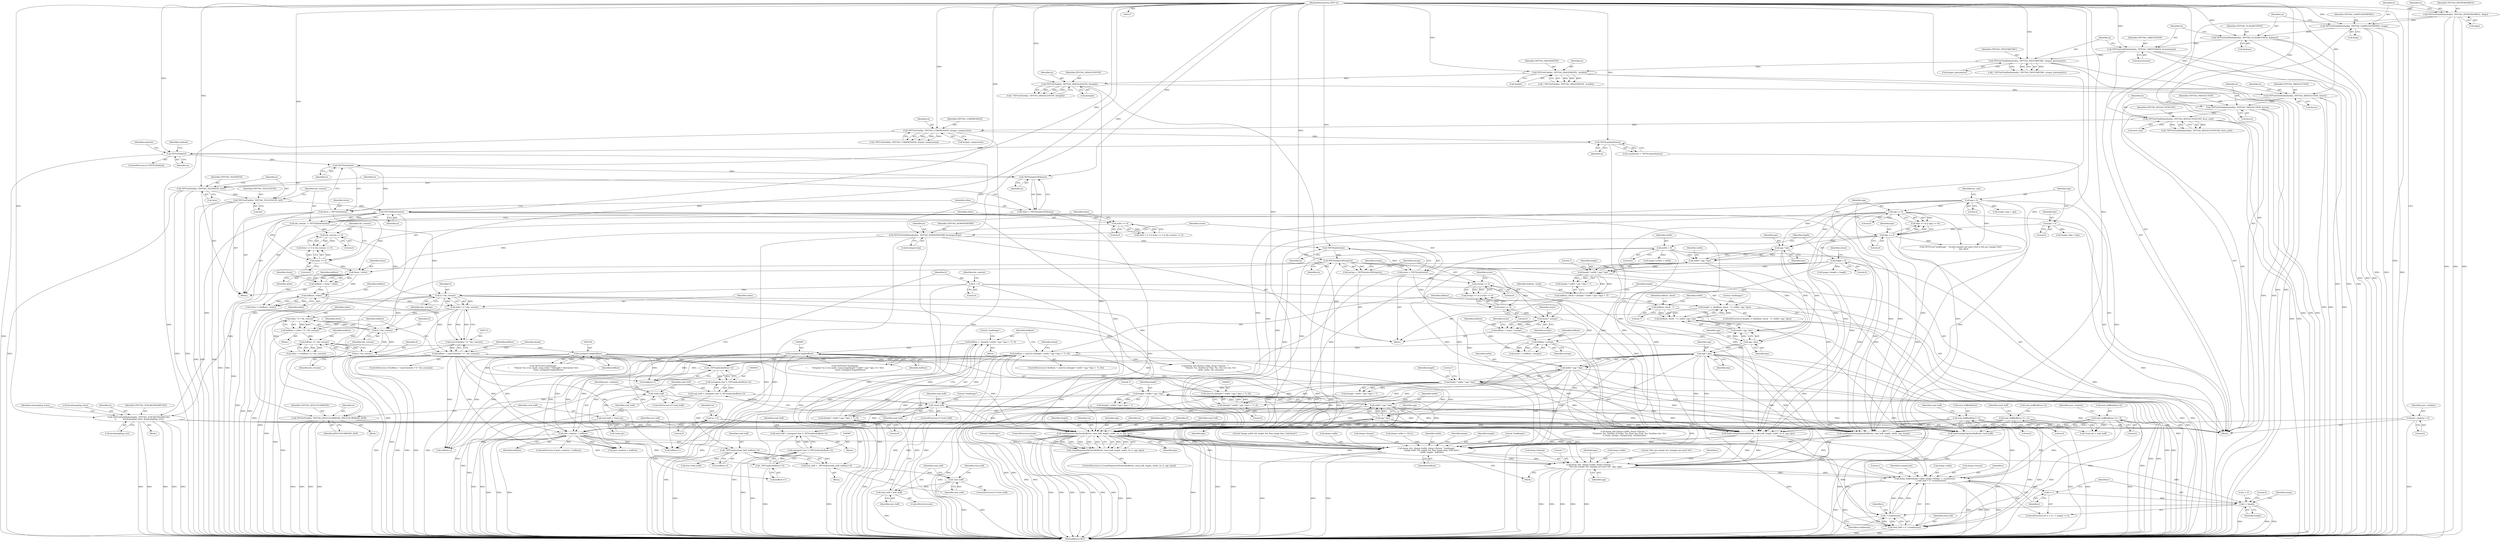 digraph "0_libtiff_83a4b92815ea04969d494416eaae3d4c6b338e4a#diff-c8b4b355f9b5c06d585b23138e1c185f_5@API" {
"1001100" [label="(Call,readSeparateTilesIntoBuffer(in, read_buff, length, width, tw, tl, spp, bps))"];
"1000925" [label="(Call,TIFFGetFieldDefaulted(in, TIFFTAG_YCBCRSUBSAMPLING,\n \t\t           &subsampling_horiz, &subsampling_vert))"];
"1000671" [label="(Call,TIFFTileRowSize(in))"];
"1000664" [label="(Call,TIFFGetField(in, TIFFTAG_TILELENGTH, &tl))"];
"1000659" [label="(Call,TIFFGetField(in, TIFFTAG_TILEWIDTH, &tw))"];
"1000657" [label="(Call,TIFFNumberOfTiles(in))"];
"1000653" [label="(Call,TIFFTileSize(in))"];
"1000645" [label="(Call,TIFFIsTiled(in))"];
"1000422" [label="(Call,TIFFScanlineSize(in))"];
"1000304" [label="(Call,TIFFGetField(in, TIFFTAG_COMPRESSION, &input_compression))"];
"1000294" [label="(Call,TIFFGetFieldDefaulted(in, TIFFTAG_RESOLUTIONUNIT, &res_unit))"];
"1000287" [label="(Call,TIFFGetFieldDefaulted(in, TIFFTAG_YRESOLUTION, &yres))"];
"1000282" [label="(Call,TIFFGetFieldDefaulted(in, TIFFTAG_XRESOLUTION, &xres))"];
"1000274" [label="(Call,TIFFGetField(in, TIFFTAG_IMAGELENGTH, &length))"];
"1000264" [label="(Call,TIFFGetField(in, TIFFTAG_IMAGEWIDTH,  &width))"];
"1000254" [label="(Call,TIFFGetFieldDefaulted(in, TIFFTAG_PHOTOMETRIC, &input_photometric))"];
"1000247" [label="(Call,TIFFGetFieldDefaulted(in, TIFFTAG_ORIENTATION, &orientation))"];
"1000242" [label="(Call,TIFFGetFieldDefaulted(in, TIFFTAG_PLANARCONFIG, &planar))"];
"1000237" [label="(Call,TIFFGetFieldDefaulted(in, TIFFTAG_SAMPLESPERPIXEL, &spp))"];
"1000232" [label="(Call,TIFFGetFieldDefaulted(in, TIFFTAG_BITSPERSAMPLE, &bps))"];
"1000128" [label="(MethodParameterIn,TIFF* in)"];
"1000785" [label="(Call,TIFFNumberOfStrips(in))"];
"1000781" [label="(Call,TIFFStripSize(in))"];
"1000774" [label="(Call,TIFFGetFieldDefaulted(in, TIFFTAG_ROWSPERSTRIP, &rowsperstrip))"];
"1000914" [label="(Call,TIFFSetField(in, TIFFTAG_JPEGCOLORMODE, JPEGCOLORMODE_RGB))"];
"1001011" [label="(Call,read_buff[buffsize+1] = 0)"];
"1001006" [label="(Call,read_buff[buffsize] = 0)"];
"1001018" [label="(Call,read_buff[buffsize+2] = 0)"];
"1000997" [label="(Call,!read_buff)"];
"1000956" [label="(Call,read_buff = (unsigned char *)_TIFFmalloc(buffsize+3))"];
"1000958" [label="(Call,(unsigned char *)_TIFFmalloc(buffsize+3))"];
"1000960" [label="(Call,_TIFFmalloc(buffsize+3))"];
"1000711" [label="(Call,buffsize < (uint32)(ntiles * tl * tile_rowsize))"];
"1000700" [label="(Call,buffsize / ntiles)"];
"1000692" [label="(Call,buffsize = tlsize * ntiles)"];
"1000694" [label="(Call,tlsize * ntiles)"];
"1000679" [label="(Call,tlsize == 0)"];
"1000651" [label="(Call,tlsize = TIFFTileSize(in))"];
"1000675" [label="(Call,ntiles == 0)"];
"1000655" [label="(Call,ntiles = TIFFNumberOfTiles(in))"];
"1000713" [label="(Call,(uint32)(ntiles * tl * tile_rowsize))"];
"1000715" [label="(Call,ntiles * tl * tile_rowsize)"];
"1000717" [label="(Call,tl * tile_rowsize)"];
"1000209" [label="(Call,tl = 0)"];
"1000682" [label="(Call,tile_rowsize == 0)"];
"1000669" [label="(Call,tile_rowsize  = TIFFTileRowSize(in))"];
"1000851" [label="(Call,buffsize < (uint32) (((length * width * spp * bps) + 7) / 8))"];
"1000810" [label="(Call,buffsize / nstrips)"];
"1000802" [label="(Call,buffsize = stsize * nstrips)"];
"1000804" [label="(Call,stsize * nstrips)"];
"1000779" [label="(Call,stsize = TIFFStripSize(in))"];
"1000792" [label="(Call,stsize == 0)"];
"1000789" [label="(Call,nstrips == 0)"];
"1000783" [label="(Call,nstrips = TIFFNumberOfStrips(in))"];
"1000853" [label="(Call,(uint32) (((length * width * spp * bps) + 7) / 8))"];
"1000855" [label="(Call,((length * width * spp * bps) + 7) / 8)"];
"1000857" [label="(Call,length * width * spp * bps)"];
"1000832" [label="(Call,length != ((buffsize_check - 7) / width / spp / bps))"];
"1000823" [label="(Call,length * width * spp * bps)"];
"1000185" [label="(Call,length = 0)"];
"1000825" [label="(Call,width * spp * bps)"];
"1000181" [label="(Call,width = 0)"];
"1000827" [label="(Call,spp * bps)"];
"1000632" [label="(Call,spp == 0)"];
"1000159" [label="(Call,spp = 0)"];
"1000629" [label="(Call,bps == 0)"];
"1000155" [label="(Call,bps = 0)"];
"1000834" [label="(Call,(buffsize_check - 7) / width / spp / bps)"];
"1000835" [label="(Call,buffsize_check - 7)"];
"1000820" [label="(Call,buffsize_check = ((length * width * spp * bps) + 7))"];
"1000838" [label="(Call,width / spp / bps)"];
"1000840" [label="(Call,spp / bps)"];
"1000859" [label="(Call,width * spp * bps)"];
"1000861" [label="(Call,spp * bps)"];
"1000884" [label="(Call,(unsigned long)buffsize)"];
"1000867" [label="(Call,buffsize =  ((length * width * spp * bps) + 7) / 8)"];
"1000869" [label="(Call,((length * width * spp * bps) + 7) / 8)"];
"1000871" [label="(Call,length * width * spp * bps)"];
"1000873" [label="(Call,width * spp * bps)"];
"1000875" [label="(Call,spp * bps)"];
"1000747" [label="(Call,(unsigned long)buffsize)"];
"1000731" [label="(Call,buffsize / tl / tile_rowsize)"];
"1000721" [label="(Call,buffsize = ntiles * tl * tile_rowsize)"];
"1000723" [label="(Call,ntiles * tl * tile_rowsize)"];
"1000725" [label="(Call,tl * tile_rowsize)"];
"1000733" [label="(Call,tl / tile_rowsize)"];
"1000993" [label="(Call,read_buff = new_buff)"];
"1000979" [label="(Call,!new_buff)"];
"1000971" [label="(Call,new_buff = _TIFFrealloc(read_buff, buffsize+3))"];
"1000973" [label="(Call,_TIFFrealloc(read_buff, buffsize+3))"];
"1000954" [label="(Call,!read_buff)"];
"1000949" [label="(Call,read_buff = *read_ptr)"];
"1000967" [label="(Call,prev_readsize < buffsize)"];
"1000229" [label="(Call,prev_readsize = 0)"];
"1000984" [label="(Call,read_buff = (unsigned char *)_TIFFmalloc(buffsize+3))"];
"1000986" [label="(Call,(unsigned char *)_TIFFmalloc(buffsize+3))"];
"1000988" [label="(Call,_TIFFmalloc(buffsize+3))"];
"1000205" [label="(Call,tw = 0)"];
"1001099" [label="(Call,!(readSeparateTilesIntoBuffer(in, read_buff, length, width, tw, tl, spp, bps)))"];
"1001138" [label="(Call,dump_info  (dump->infile, dump->format, \"loadImage\", \n                \"Image width %d, length %d, Raw image data, %4d bytes\",\n                width, length,  buffsize))"];
"1001150" [label="(Call,dump_info  (dump->infile, dump->format, \"\", \n                \"Bits per sample %d, Samples per pixel %d\", bps, spp))"];
"1001170" [label="(Call,dump_buffer(dump->infile, dump->format, 1, scanlinesize, \n                  i, read_buff + (i * scanlinesize)))"];
"1001168" [label="(Call,i++)"];
"1001165" [label="(Call,i < length)"];
"1001182" [label="(Call,i * scanlinesize)"];
"1001180" [label="(Call,read_buff + (i * scanlinesize))"];
"1000694" [label="(Call,tlsize * ntiles)"];
"1000253" [label="(Call,! TIFFGetFieldDefaulted(in, TIFFTAG_PHOTOMETRIC, &input_photometric))"];
"1000858" [label="(Identifier,length)"];
"1000243" [label="(Identifier,in)"];
"1000881" [label="(Literal,\"loadImage\")"];
"1000293" [label="(Call,!TIFFGetFieldDefaulted(in, TIFFTAG_RESOLUTIONUNIT, &res_unit))"];
"1000630" [label="(Identifier,bps)"];
"1000837" [label="(Literal,7)"];
"1000984" [label="(Call,read_buff = (unsigned char *)_TIFFmalloc(buffsize+3))"];
"1000975" [label="(Call,buffsize+3)"];
"1000678" [label="(Call,tlsize == 0 || tile_rowsize == 0)"];
"1000786" [label="(Identifier,in)"];
"1000659" [label="(Call,TIFFGetField(in, TIFFTAG_TILEWIDTH, &tw))"];
"1000677" [label="(Literal,0)"];
"1000723" [label="(Call,ntiles * tl * tile_rowsize)"];
"1000231" [label="(Literal,0)"];
"1001187" [label="(MethodReturn,RET)"];
"1000257" [label="(Call,&input_photometric)"];
"1000250" [label="(Call,&orientation)"];
"1000657" [label="(Call,TIFFNumberOfTiles(in))"];
"1001006" [label="(Call,read_buff[buffsize] = 0)"];
"1000925" [label="(Call,TIFFGetFieldDefaulted(in, TIFFTAG_YCBCRSUBSAMPLING,\n \t\t           &subsampling_horiz, &subsampling_vert))"];
"1000781" [label="(Call,TIFFStripSize(in))"];
"1000658" [label="(Identifier,in)"];
"1001107" [label="(Identifier,spp)"];
"1000851" [label="(Call,buffsize < (uint32) (((length * width * spp * bps) + 7) / 8))"];
"1000794" [label="(Literal,0)"];
"1000681" [label="(Literal,0)"];
"1000283" [label="(Identifier,in)"];
"1000867" [label="(Call,buffsize =  ((length * width * spp * bps) + 7) / 8)"];
"1001148" [label="(Identifier,length)"];
"1000842" [label="(Identifier,bps)"];
"1000839" [label="(Identifier,width)"];
"1000671" [label="(Call,TIFFTileRowSize(in))"];
"1000665" [label="(Identifier,in)"];
"1000774" [label="(Call,TIFFGetFieldDefaulted(in, TIFFTAG_ROWSPERSTRIP, &rowsperstrip))"];
"1000274" [label="(Call,TIFFGetField(in, TIFFTAG_IMAGELENGTH, &length))"];
"1001101" [label="(Identifier,in)"];
"1000985" [label="(Identifier,read_buff)"];
"1000860" [label="(Identifier,width)"];
"1001167" [label="(Identifier,length)"];
"1001184" [label="(Identifier,scanlinesize)"];
"1000805" [label="(Identifier,stsize)"];
"1000870" [label="(Call,(length * width * spp * bps) + 7)"];
"1000273" [label="(Call,! TIFFGetField(in, TIFFTAG_IMAGELENGTH, &length))"];
"1000852" [label="(Identifier,buffsize)"];
"1000237" [label="(Call,TIFFGetFieldDefaulted(in, TIFFTAG_SAMPLESPERPIXEL, &spp))"];
"1000772" [label="(Identifier,readunit)"];
"1000187" [label="(Literal,0)"];
"1000822" [label="(Call,(length * width * spp * bps) + 7)"];
"1000164" [label="(Identifier,res_unit)"];
"1001154" [label="(Call,dump->format)"];
"1001024" [label="(Literal,0)"];
"1000733" [label="(Call,tl / tile_rowsize)"];
"1000884" [label="(Call,(unsigned long)buffsize)"];
"1000862" [label="(Identifier,spp)"];
"1000821" [label="(Identifier,buffsize_check)"];
"1000859" [label="(Call,width * spp * bps)"];
"1000680" [label="(Identifier,tlsize)"];
"1000676" [label="(Identifier,ntiles)"];
"1000872" [label="(Identifier,length)"];
"1001145" [label="(Literal,\"loadImage\")"];
"1000871" [label="(Call,length * width * spp * bps)"];
"1000878" [label="(Literal,7)"];
"1000207" [label="(Literal,0)"];
"1000789" [label="(Call,nstrips == 0)"];
"1001169" [label="(Identifier,i)"];
"1000636" [label="(Call,TIFFError(\"loadImage\", \"Invalid samples per pixel (%d) or bits per sample (%d)\",\n\t       spp, bps))"];
"1001028" [label="(Call,*read_ptr = read_buff)"];
"1001007" [label="(Call,read_buff[buffsize])"];
"1000874" [label="(Identifier,width)"];
"1000910" [label="(Block,)"];
"1000829" [label="(Identifier,bps)"];
"1000230" [label="(Identifier,prev_readsize)"];
"1000256" [label="(Identifier,TIFFTAG_PHOTOMETRIC)"];
"1000980" [label="(Identifier,new_buff)"];
"1000653" [label="(Call,TIFFTileSize(in))"];
"1000806" [label="(Identifier,nstrips)"];
"1000233" [label="(Identifier,in)"];
"1000429" [label="(Call,image->spp = spp)"];
"1000993" [label="(Call,read_buff = new_buff)"];
"1000927" [label="(Identifier,TIFFTAG_YCBCRSUBSAMPLING)"];
"1000716" [label="(Identifier,ntiles)"];
"1000679" [label="(Call,tlsize == 0)"];
"1000830" [label="(Literal,7)"];
"1000660" [label="(Identifier,in)"];
"1000718" [label="(Identifier,tl)"];
"1000211" [label="(Literal,0)"];
"1000670" [label="(Identifier,tile_rowsize)"];
"1000646" [label="(Identifier,in)"];
"1001017" [label="(Literal,0)"];
"1000756" [label="(Call,dump_info (dump->infile, dump->format, \"\", \n                 \"Tilesize: %u, Number of Tiles: %u, Tile row size: %u\",\n                 tlsize, ntiles, tile_rowsize))"];
"1001178" [label="(Identifier,scanlinesize)"];
"1000970" [label="(Block,)"];
"1000210" [label="(Identifier,tl)"];
"1000734" [label="(Identifier,tl)"];
"1000986" [label="(Call,(unsigned char *)_TIFFmalloc(buffsize+3))"];
"1000289" [label="(Identifier,TIFFTAG_YRESOLUTION)"];
"1000873" [label="(Call,width * spp * bps)"];
"1000645" [label="(Call,TIFFIsTiled(in))"];
"1000916" [label="(Identifier,TIFFTAG_JPEGCOLORMODE)"];
"1000128" [label="(MethodParameterIn,TIFF* in)"];
"1000992" [label="(ControlStructure,else)"];
"1000777" [label="(Call,&rowsperstrip)"];
"1001099" [label="(Call,!(readSeparateTilesIntoBuffer(in, read_buff, length, width, tw, tl, spp, bps)))"];
"1000285" [label="(Call,&xres)"];
"1000656" [label="(Identifier,ntiles)"];
"1000820" [label="(Call,buffsize_check = ((length * width * spp * bps) + 7))"];
"1000664" [label="(Call,TIFFGetField(in, TIFFTAG_TILELENGTH, &tl))"];
"1000667" [label="(Call,&tl)"];
"1001181" [label="(Identifier,read_buff)"];
"1000955" [label="(Identifier,read_buff)"];
"1000791" [label="(Literal,0)"];
"1000855" [label="(Call,((length * width * spp * bps) + 7) / 8)"];
"1000982" [label="(Call,free (read_buff))"];
"1000732" [label="(Identifier,buffsize)"];
"1001010" [label="(Literal,0)"];
"1000725" [label="(Call,tl * tile_rowsize)"];
"1000297" [label="(Call,&res_unit)"];
"1000699" [label="(Identifier,tlsize)"];
"1000721" [label="(Call,buffsize = ntiles * tl * tile_rowsize)"];
"1001137" [label="(Block,)"];
"1000713" [label="(Call,(uint32)(ntiles * tl * tile_rowsize))"];
"1000235" [label="(Call,&bps)"];
"1000973" [label="(Call,_TIFFrealloc(read_buff, buffsize+3))"];
"1000879" [label="(Literal,8)"];
"1000949" [label="(Call,read_buff = *read_ptr)"];
"1000276" [label="(Identifier,TIFFTAG_IMAGELENGTH)"];
"1000206" [label="(Identifier,tw)"];
"1000186" [label="(Identifier,length)"];
"1000875" [label="(Call,spp * bps)"];
"1000287" [label="(Call,TIFFGetFieldDefaulted(in, TIFFTAG_YRESOLUTION, &yres))"];
"1000808" [label="(Call,stsize != (buffsize / nstrips))"];
"1001108" [label="(Identifier,bps)"];
"1000823" [label="(Call,length * width * spp * bps)"];
"1000717" [label="(Call,tl * tile_rowsize)"];
"1000868" [label="(Identifier,buffsize)"];
"1000715" [label="(Call,ntiles * tl * tile_rowsize)"];
"1000727" [label="(Identifier,tile_rowsize)"];
"1001165" [label="(Call,i < length)"];
"1000649" [label="(Identifier,readunit)"];
"1000890" [label="(Identifier,dump)"];
"1000305" [label="(Identifier,in)"];
"1001098" [label="(ControlStructure,if (!(readSeparateTilesIntoBuffer(in, read_buff, length, width, tw, tl, spp, bps))))"];
"1000214" [label="(Identifier,tile_rowsize)"];
"1001157" [label="(Literal,\"\")"];
"1000255" [label="(Identifier,in)"];
"1000684" [label="(Literal,0)"];
"1000267" [label="(Call,&width)"];
"1000834" [label="(Call,(buffsize_check - 7) / width / spp / bps)"];
"1000826" [label="(Identifier,width)"];
"1000669" [label="(Call,tile_rowsize  = TIFFTileRowSize(in))"];
"1000978" [label="(ControlStructure,if (!new_buff))"];
"1001168" [label="(Call,i++)"];
"1001146" [label="(Literal,\"Image width %d, length %d, Raw image data, %4d bytes\")"];
"1001139" [label="(Call,dump->infile)"];
"1000968" [label="(Identifier,prev_readsize)"];
"1000935" [label="(Identifier,subsampling_horiz)"];
"1000156" [label="(Identifier,bps)"];
"1000247" [label="(Call,TIFFGetFieldDefaulted(in, TIFFTAG_ORIENTATION, &orientation))"];
"1000303" [label="(Call,!TIFFGetField(in, TIFFTAG_COMPRESSION, &input_compression))"];
"1000735" [label="(Identifier,tile_rowsize)"];
"1001166" [label="(Identifier,i)"];
"1000832" [label="(Call,length != ((buffsize_check - 7) / width / spp / bps))"];
"1000242" [label="(Call,TIFFGetFieldDefaulted(in, TIFFTAG_PLANARCONFIG, &planar))"];
"1000853" [label="(Call,(uint32) (((length * width * spp * bps) + 7) / 8))"];
"1001183" [label="(Identifier,i)"];
"1000628" [label="(Call,(bps == 0) || (spp == 0))"];
"1000654" [label="(Identifier,in)"];
"1000792" [label="(Call,stsize == 0)"];
"1000782" [label="(Identifier,in)"];
"1000651" [label="(Call,tlsize = TIFFTileSize(in))"];
"1000711" [label="(Call,buffsize < (uint32)(ntiles * tl * tile_rowsize))"];
"1000994" [label="(Identifier,read_buff)"];
"1000886" [label="(Identifier,buffsize)"];
"1000724" [label="(Identifier,ntiles)"];
"1001138" [label="(Call,dump_info  (dump->infile, dump->format, \"loadImage\", \n                \"Image width %d, length %d, Raw image data, %4d bytes\",\n                width, length,  buffsize))"];
"1000915" [label="(Identifier,in)"];
"1000863" [label="(Identifier,bps)"];
"1000811" [label="(Identifier,buffsize)"];
"1000845" [label="(Literal,\"loadImage\")"];
"1001100" [label="(Call,readSeparateTilesIntoBuffer(in, read_buff, length, width, tw, tl, spp, bps))"];
"1000838" [label="(Call,width / spp / bps)"];
"1001159" [label="(Identifier,bps)"];
"1000810" [label="(Call,buffsize / nstrips)"];
"1000780" [label="(Identifier,stsize)"];
"1000157" [label="(Literal,0)"];
"1000185" [label="(Call,length = 0)"];
"1001104" [label="(Identifier,width)"];
"1000996" [label="(ControlStructure,if (!read_buff))"];
"1000779" [label="(Call,stsize = TIFFStripSize(in))"];
"1000954" [label="(Call,!read_buff)"];
"1000238" [label="(Identifier,in)"];
"1000857" [label="(Call,length * width * spp * bps)"];
"1000249" [label="(Identifier,TIFFTAG_ORIENTATION)"];
"1001142" [label="(Call,dump->format)"];
"1000631" [label="(Literal,0)"];
"1000160" [label="(Identifier,spp)"];
"1001182" [label="(Call,i * scanlinesize)"];
"1000422" [label="(Call,TIFFScanlineSize(in))"];
"1000836" [label="(Identifier,buffsize_check)"];
"1000749" [label="(Identifier,buffsize)"];
"1000263" [label="(Call,! TIFFGetField(in, TIFFTAG_IMAGEWIDTH,  &width))"];
"1000972" [label="(Identifier,new_buff)"];
"1000296" [label="(Identifier,TIFFTAG_RESOLUTIONUNIT)"];
"1000284" [label="(Identifier,TIFFTAG_XRESOLUTION)"];
"1000743" [label="(Call,TIFFError(\"loadImage\",\n\t        \"Tilesize %u is too small, using ntiles * tilelength * tilerowsize %lu\",\n                tlsize, (unsigned long)buffsize))"];
"1000444" [label="(Call,image->length = length)"];
"1000652" [label="(Identifier,tlsize)"];
"1001161" [label="(ControlStructure,for (i = 0; i < length; i++))"];
"1000290" [label="(Call,&yres)"];
"1000306" [label="(Identifier,TIFFTAG_COMPRESSION)"];
"1000957" [label="(Identifier,read_buff)"];
"1000661" [label="(Identifier,TIFFTAG_TILEWIDTH)"];
"1000790" [label="(Identifier,nstrips)"];
"1000731" [label="(Call,buffsize / tl / tile_rowsize)"];
"1000720" [label="(Block,)"];
"1000294" [label="(Call,TIFFGetFieldDefaulted(in, TIFFTAG_RESOLUTIONUNIT, &res_unit))"];
"1000864" [label="(Literal,7)"];
"1000696" [label="(Identifier,ntiles)"];
"1001018" [label="(Call,read_buff[buffsize+2] = 0)"];
"1000960" [label="(Call,_TIFFmalloc(buffsize+3))"];
"1000981" [label="(Block,)"];
"1000288" [label="(Identifier,in)"];
"1001162" [label="(Call,i = 0)"];
"1000662" [label="(Call,&tw)"];
"1000827" [label="(Call,spp * bps)"];
"1000969" [label="(Identifier,buffsize)"];
"1000961" [label="(Call,buffsize+3)"];
"1000880" [label="(Call,TIFFError(\"loadImage\",\n\t        \"Stripsize %u is too small, using imagelength * width * spp * bps / 8 = %lu\",\n                stsize, (unsigned long)buffsize))"];
"1000248" [label="(Identifier,in)"];
"1000995" [label="(Identifier,new_buff)"];
"1000869" [label="(Call,((length * width * spp * bps) + 7) / 8)"];
"1000861" [label="(Call,spp * bps)"];
"1001171" [label="(Call,dump->infile)"];
"1000205" [label="(Call,tw = 0)"];
"1000812" [label="(Identifier,nstrips)"];
"1000682" [label="(Call,tile_rowsize == 0)"];
"1000183" [label="(Literal,0)"];
"1000232" [label="(Call,TIFFGetFieldDefaulted(in, TIFFTAG_BITSPERSAMPLE, &bps))"];
"1000254" [label="(Call,TIFFGetFieldDefaulted(in, TIFFTAG_PHOTOMETRIC, &input_photometric))"];
"1000953" [label="(ControlStructure,if (!read_buff))"];
"1000719" [label="(Identifier,tile_rowsize)"];
"1000683" [label="(Identifier,tile_rowsize)"];
"1000835" [label="(Call,buffsize_check - 7)"];
"1000702" [label="(Identifier,ntiles)"];
"1000307" [label="(Call,&input_compression)"];
"1000876" [label="(Identifier,spp)"];
"1000244" [label="(Identifier,TIFFTAG_PLANARCONFIG)"];
"1000692" [label="(Call,buffsize = tlsize * ntiles)"];
"1001111" [label="(Literal,\"loadImage\")"];
"1000974" [label="(Identifier,read_buff)"];
"1000266" [label="(Identifier,TIFFTAG_IMAGEWIDTH)"];
"1000988" [label="(Call,_TIFFmalloc(buffsize+3))"];
"1000420" [label="(Call,scanlinesize = TIFFScanlineSize(in))"];
"1000951" [label="(Call,*read_ptr)"];
"1001127" [label="(Call,dump->infile != NULL)"];
"1001106" [label="(Identifier,tl)"];
"1000240" [label="(Call,&spp)"];
"1000804" [label="(Call,stsize * nstrips)"];
"1001150" [label="(Call,dump_info  (dump->infile, dump->format, \"\", \n                \"Bits per sample %d, Samples per pixel %d\", bps, spp))"];
"1000802" [label="(Call,buffsize = stsize * nstrips)"];
"1000930" [label="(Call,&subsampling_vert)"];
"1001014" [label="(Call,buffsize+1)"];
"1001180" [label="(Call,read_buff + (i * scanlinesize))"];
"1000956" [label="(Call,read_buff = (unsigned char *)_TIFFmalloc(buffsize+3))"];
"1000841" [label="(Identifier,spp)"];
"1001001" [label="(Literal,\"loadImage\")"];
"1000672" [label="(Identifier,in)"];
"1000644" [label="(ControlStructure,if (TIFFIsTiled(in)))"];
"1000239" [label="(Identifier,TIFFTAG_SAMPLESPERPIXEL)"];
"1000914" [label="(Call,TIFFSetField(in, TIFFTAG_JPEGCOLORMODE, JPEGCOLORMODE_RGB))"];
"1001021" [label="(Call,buffsize+2)"];
"1001102" [label="(Identifier,read_buff)"];
"1000866" [label="(Block,)"];
"1000161" [label="(Literal,0)"];
"1000245" [label="(Call,&planar)"];
"1000634" [label="(Literal,0)"];
"1001025" [label="(Call,prev_readsize = buffsize)"];
"1001186" [label="(Literal,0)"];
"1000769" [label="(Block,)"];
"1000712" [label="(Identifier,buffsize)"];
"1001174" [label="(Call,dump->format)"];
"1000785" [label="(Call,TIFFNumberOfStrips(in))"];
"1000971" [label="(Call,new_buff = _TIFFrealloc(read_buff, buffsize+3))"];
"1000655" [label="(Call,ntiles = TIFFNumberOfTiles(in))"];
"1000775" [label="(Identifier,in)"];
"1001160" [label="(Identifier,spp)"];
"1000181" [label="(Call,width = 0)"];
"1000632" [label="(Call,spp == 0)"];
"1001151" [label="(Call,dump->infile)"];
"1000647" [label="(Block,)"];
"1000783" [label="(Call,nstrips = TIFFNumberOfStrips(in))"];
"1000828" [label="(Identifier,spp)"];
"1001147" [label="(Identifier,width)"];
"1001152" [label="(Identifier,dump)"];
"1001103" [label="(Identifier,length)"];
"1000234" [label="(Identifier,TIFFTAG_BITSPERSAMPLE)"];
"1000277" [label="(Call,&length)"];
"1000264" [label="(Call,TIFFGetField(in, TIFFTAG_IMAGEWIDTH,  &width))"];
"1000856" [label="(Call,(length * width * spp * bps) + 7)"];
"1001179" [label="(Identifier,i)"];
"1000132" [label="(Block,)"];
"1000729" [label="(Call,ntiles != (buffsize / tl / tile_rowsize))"];
"1000155" [label="(Call,bps = 0)"];
"1000979" [label="(Call,!new_buff)"];
"1001011" [label="(Call,read_buff[buffsize+1] = 0)"];
"1000209" [label="(Call,tl = 0)"];
"1000776" [label="(Identifier,TIFFTAG_ROWSPERSTRIP)"];
"1000700" [label="(Call,buffsize / ntiles)"];
"1000674" [label="(Call,ntiles == 0 || tlsize == 0 || tile_rowsize == 0)"];
"1000840" [label="(Call,spp / bps)"];
"1000893" [label="(Call,dump_info (dump->infile, dump->format, \"\",\n                 \"Stripsize: %u, Number of Strips: %u, Rows per Strip: %u, Scanline size: %u\",\n\t\t stsize, nstrips, rowsperstrip, scanlinesize))"];
"1000966" [label="(ControlStructure,if (prev_readsize < buffsize))"];
"1001012" [label="(Call,read_buff[buffsize+1])"];
"1001105" [label="(Identifier,tw)"];
"1001057" [label="(Call,readSeparateStripsIntoBuffer(in, read_buff, length, width, spp, dump))"];
"1000788" [label="(Call,nstrips == 0 || stsize == 0)"];
"1000633" [label="(Identifier,spp)"];
"1000675" [label="(Call,ntiles == 0)"];
"1000803" [label="(Identifier,buffsize)"];
"1000793" [label="(Identifier,stsize)"];
"1001149" [label="(Identifier,buffsize)"];
"1001019" [label="(Call,read_buff[buffsize+2])"];
"1000784" [label="(Identifier,nstrips)"];
"1000877" [label="(Identifier,bps)"];
"1000983" [label="(Identifier,read_buff)"];
"1000928" [label="(Call,&subsampling_horiz)"];
"1000989" [label="(Call,buffsize+3)"];
"1001008" [label="(Identifier,read_buff)"];
"1001116" [label="(ControlStructure,break;)"];
"1000275" [label="(Identifier,in)"];
"1000850" [label="(ControlStructure,if (buffsize < (uint32) (((length * width * spp * bps) + 7) / 8)))"];
"1000726" [label="(Identifier,tl)"];
"1000439" [label="(Call,image->width = width)"];
"1001026" [label="(Identifier,prev_readsize)"];
"1000865" [label="(Literal,8)"];
"1000698" [label="(Call,tlsize != (buffsize / ntiles))"];
"1000295" [label="(Identifier,in)"];
"1000282" [label="(Call,TIFFGetFieldDefaulted(in, TIFFTAG_XRESOLUTION, &xres))"];
"1000701" [label="(Identifier,buffsize)"];
"1000967" [label="(Call,prev_readsize < buffsize)"];
"1000159" [label="(Call,spp = 0)"];
"1000423" [label="(Identifier,in)"];
"1000629" [label="(Call,bps == 0)"];
"1000824" [label="(Identifier,length)"];
"1001170" [label="(Call,dump_buffer(dump->infile, dump->format, 1, scanlinesize, \n                  i, read_buff + (i * scanlinesize)))"];
"1000710" [label="(ControlStructure,if (buffsize < (uint32)(ntiles * tl * tile_rowsize)))"];
"1000809" [label="(Identifier,stsize)"];
"1001158" [label="(Literal,\"Bits per sample %d, Samples per pixel %d\")"];
"1001020" [label="(Identifier,read_buff)"];
"1000753" [label="(Identifier,dump)"];
"1000190" [label="(Identifier,stsize)"];
"1000833" [label="(Identifier,length)"];
"1000424" [label="(Call,image->bps = bps)"];
"1001043" [label="(Call,readContigStripsIntoBuffer(in, read_buff))"];
"1001172" [label="(Identifier,dump)"];
"1001163" [label="(Identifier,i)"];
"1000924" [label="(Block,)"];
"1000926" [label="(Identifier,in)"];
"1000693" [label="(Identifier,buffsize)"];
"1001013" [label="(Identifier,read_buff)"];
"1000265" [label="(Identifier,in)"];
"1000695" [label="(Identifier,tlsize)"];
"1001080" [label="(Call,readContigTilesIntoBuffer(in, read_buff, length, width, tw, tl, spp, bps))"];
"1000730" [label="(Identifier,ntiles)"];
"1000917" [label="(Identifier,JPEGCOLORMODE_RGB)"];
"1000747" [label="(Call,(unsigned long)buffsize)"];
"1000998" [label="(Identifier,read_buff)"];
"1000831" [label="(ControlStructure,if (length != ((buffsize_check - 7) / width / spp / bps)))"];
"1000722" [label="(Identifier,buffsize)"];
"1000304" [label="(Call,TIFFGetField(in, TIFFTAG_COMPRESSION, &input_compression))"];
"1000997" [label="(Call,!read_buff)"];
"1000958" [label="(Call,(unsigned char *)_TIFFmalloc(buffsize+3))"];
"1000950" [label="(Identifier,read_buff)"];
"1000182" [label="(Identifier,width)"];
"1000666" [label="(Identifier,TIFFTAG_TILELENGTH)"];
"1001177" [label="(Literal,1)"];
"1000825" [label="(Call,width * spp * bps)"];
"1000229" [label="(Call,prev_readsize = 0)"];
"1001100" -> "1001099"  [label="AST: "];
"1001100" -> "1001108"  [label="CFG: "];
"1001101" -> "1001100"  [label="AST: "];
"1001102" -> "1001100"  [label="AST: "];
"1001103" -> "1001100"  [label="AST: "];
"1001104" -> "1001100"  [label="AST: "];
"1001105" -> "1001100"  [label="AST: "];
"1001106" -> "1001100"  [label="AST: "];
"1001107" -> "1001100"  [label="AST: "];
"1001108" -> "1001100"  [label="AST: "];
"1001099" -> "1001100"  [label="CFG: "];
"1001100" -> "1001187"  [label="DDG: "];
"1001100" -> "1001187"  [label="DDG: "];
"1001100" -> "1001187"  [label="DDG: "];
"1001100" -> "1001187"  [label="DDG: "];
"1001100" -> "1001187"  [label="DDG: "];
"1001100" -> "1001187"  [label="DDG: "];
"1001100" -> "1001187"  [label="DDG: "];
"1001100" -> "1001187"  [label="DDG: "];
"1001100" -> "1001099"  [label="DDG: "];
"1001100" -> "1001099"  [label="DDG: "];
"1001100" -> "1001099"  [label="DDG: "];
"1001100" -> "1001099"  [label="DDG: "];
"1001100" -> "1001099"  [label="DDG: "];
"1001100" -> "1001099"  [label="DDG: "];
"1001100" -> "1001099"  [label="DDG: "];
"1001100" -> "1001099"  [label="DDG: "];
"1000925" -> "1001100"  [label="DDG: "];
"1000671" -> "1001100"  [label="DDG: "];
"1000785" -> "1001100"  [label="DDG: "];
"1000914" -> "1001100"  [label="DDG: "];
"1000128" -> "1001100"  [label="DDG: "];
"1001011" -> "1001100"  [label="DDG: "];
"1001006" -> "1001100"  [label="DDG: "];
"1001018" -> "1001100"  [label="DDG: "];
"1000997" -> "1001100"  [label="DDG: "];
"1000857" -> "1001100"  [label="DDG: "];
"1000871" -> "1001100"  [label="DDG: "];
"1000185" -> "1001100"  [label="DDG: "];
"1000873" -> "1001100"  [label="DDG: "];
"1000859" -> "1001100"  [label="DDG: "];
"1000181" -> "1001100"  [label="DDG: "];
"1000205" -> "1001100"  [label="DDG: "];
"1000717" -> "1001100"  [label="DDG: "];
"1000733" -> "1001100"  [label="DDG: "];
"1000209" -> "1001100"  [label="DDG: "];
"1000632" -> "1001100"  [label="DDG: "];
"1000875" -> "1001100"  [label="DDG: "];
"1000875" -> "1001100"  [label="DDG: "];
"1000861" -> "1001100"  [label="DDG: "];
"1000861" -> "1001100"  [label="DDG: "];
"1000159" -> "1001100"  [label="DDG: "];
"1000629" -> "1001100"  [label="DDG: "];
"1001100" -> "1001138"  [label="DDG: "];
"1001100" -> "1001138"  [label="DDG: "];
"1001100" -> "1001150"  [label="DDG: "];
"1001100" -> "1001150"  [label="DDG: "];
"1001100" -> "1001170"  [label="DDG: "];
"1001100" -> "1001180"  [label="DDG: "];
"1000925" -> "1000924"  [label="AST: "];
"1000925" -> "1000930"  [label="CFG: "];
"1000926" -> "1000925"  [label="AST: "];
"1000927" -> "1000925"  [label="AST: "];
"1000928" -> "1000925"  [label="AST: "];
"1000930" -> "1000925"  [label="AST: "];
"1000935" -> "1000925"  [label="CFG: "];
"1000925" -> "1001187"  [label="DDG: "];
"1000925" -> "1001187"  [label="DDG: "];
"1000925" -> "1001187"  [label="DDG: "];
"1000925" -> "1001187"  [label="DDG: "];
"1000925" -> "1001187"  [label="DDG: "];
"1000671" -> "1000925"  [label="DDG: "];
"1000785" -> "1000925"  [label="DDG: "];
"1000128" -> "1000925"  [label="DDG: "];
"1000925" -> "1001043"  [label="DDG: "];
"1000925" -> "1001057"  [label="DDG: "];
"1000925" -> "1001080"  [label="DDG: "];
"1000671" -> "1000669"  [label="AST: "];
"1000671" -> "1000672"  [label="CFG: "];
"1000672" -> "1000671"  [label="AST: "];
"1000669" -> "1000671"  [label="CFG: "];
"1000671" -> "1001187"  [label="DDG: "];
"1000671" -> "1000669"  [label="DDG: "];
"1000664" -> "1000671"  [label="DDG: "];
"1000128" -> "1000671"  [label="DDG: "];
"1000671" -> "1000914"  [label="DDG: "];
"1000671" -> "1001043"  [label="DDG: "];
"1000671" -> "1001057"  [label="DDG: "];
"1000671" -> "1001080"  [label="DDG: "];
"1000664" -> "1000647"  [label="AST: "];
"1000664" -> "1000667"  [label="CFG: "];
"1000665" -> "1000664"  [label="AST: "];
"1000666" -> "1000664"  [label="AST: "];
"1000667" -> "1000664"  [label="AST: "];
"1000670" -> "1000664"  [label="CFG: "];
"1000664" -> "1001187"  [label="DDG: "];
"1000664" -> "1001187"  [label="DDG: "];
"1000664" -> "1001187"  [label="DDG: "];
"1000659" -> "1000664"  [label="DDG: "];
"1000128" -> "1000664"  [label="DDG: "];
"1000659" -> "1000647"  [label="AST: "];
"1000659" -> "1000662"  [label="CFG: "];
"1000660" -> "1000659"  [label="AST: "];
"1000661" -> "1000659"  [label="AST: "];
"1000662" -> "1000659"  [label="AST: "];
"1000665" -> "1000659"  [label="CFG: "];
"1000659" -> "1001187"  [label="DDG: "];
"1000659" -> "1001187"  [label="DDG: "];
"1000659" -> "1001187"  [label="DDG: "];
"1000657" -> "1000659"  [label="DDG: "];
"1000128" -> "1000659"  [label="DDG: "];
"1000657" -> "1000655"  [label="AST: "];
"1000657" -> "1000658"  [label="CFG: "];
"1000658" -> "1000657"  [label="AST: "];
"1000655" -> "1000657"  [label="CFG: "];
"1000657" -> "1000655"  [label="DDG: "];
"1000653" -> "1000657"  [label="DDG: "];
"1000128" -> "1000657"  [label="DDG: "];
"1000653" -> "1000651"  [label="AST: "];
"1000653" -> "1000654"  [label="CFG: "];
"1000654" -> "1000653"  [label="AST: "];
"1000651" -> "1000653"  [label="CFG: "];
"1000653" -> "1000651"  [label="DDG: "];
"1000645" -> "1000653"  [label="DDG: "];
"1000128" -> "1000653"  [label="DDG: "];
"1000645" -> "1000644"  [label="AST: "];
"1000645" -> "1000646"  [label="CFG: "];
"1000646" -> "1000645"  [label="AST: "];
"1000649" -> "1000645"  [label="CFG: "];
"1000772" -> "1000645"  [label="CFG: "];
"1000645" -> "1001187"  [label="DDG: "];
"1000422" -> "1000645"  [label="DDG: "];
"1000128" -> "1000645"  [label="DDG: "];
"1000645" -> "1000774"  [label="DDG: "];
"1000422" -> "1000420"  [label="AST: "];
"1000422" -> "1000423"  [label="CFG: "];
"1000423" -> "1000422"  [label="AST: "];
"1000420" -> "1000422"  [label="CFG: "];
"1000422" -> "1001187"  [label="DDG: "];
"1000422" -> "1000420"  [label="DDG: "];
"1000304" -> "1000422"  [label="DDG: "];
"1000128" -> "1000422"  [label="DDG: "];
"1000304" -> "1000303"  [label="AST: "];
"1000304" -> "1000307"  [label="CFG: "];
"1000305" -> "1000304"  [label="AST: "];
"1000306" -> "1000304"  [label="AST: "];
"1000307" -> "1000304"  [label="AST: "];
"1000303" -> "1000304"  [label="CFG: "];
"1000304" -> "1001187"  [label="DDG: "];
"1000304" -> "1001187"  [label="DDG: "];
"1000304" -> "1000303"  [label="DDG: "];
"1000304" -> "1000303"  [label="DDG: "];
"1000304" -> "1000303"  [label="DDG: "];
"1000294" -> "1000304"  [label="DDG: "];
"1000128" -> "1000304"  [label="DDG: "];
"1000294" -> "1000293"  [label="AST: "];
"1000294" -> "1000297"  [label="CFG: "];
"1000295" -> "1000294"  [label="AST: "];
"1000296" -> "1000294"  [label="AST: "];
"1000297" -> "1000294"  [label="AST: "];
"1000293" -> "1000294"  [label="CFG: "];
"1000294" -> "1001187"  [label="DDG: "];
"1000294" -> "1001187"  [label="DDG: "];
"1000294" -> "1000293"  [label="DDG: "];
"1000294" -> "1000293"  [label="DDG: "];
"1000294" -> "1000293"  [label="DDG: "];
"1000287" -> "1000294"  [label="DDG: "];
"1000128" -> "1000294"  [label="DDG: "];
"1000287" -> "1000132"  [label="AST: "];
"1000287" -> "1000290"  [label="CFG: "];
"1000288" -> "1000287"  [label="AST: "];
"1000289" -> "1000287"  [label="AST: "];
"1000290" -> "1000287"  [label="AST: "];
"1000295" -> "1000287"  [label="CFG: "];
"1000287" -> "1001187"  [label="DDG: "];
"1000287" -> "1001187"  [label="DDG: "];
"1000287" -> "1001187"  [label="DDG: "];
"1000282" -> "1000287"  [label="DDG: "];
"1000128" -> "1000287"  [label="DDG: "];
"1000282" -> "1000132"  [label="AST: "];
"1000282" -> "1000285"  [label="CFG: "];
"1000283" -> "1000282"  [label="AST: "];
"1000284" -> "1000282"  [label="AST: "];
"1000285" -> "1000282"  [label="AST: "];
"1000288" -> "1000282"  [label="CFG: "];
"1000282" -> "1001187"  [label="DDG: "];
"1000282" -> "1001187"  [label="DDG: "];
"1000282" -> "1001187"  [label="DDG: "];
"1000274" -> "1000282"  [label="DDG: "];
"1000128" -> "1000282"  [label="DDG: "];
"1000274" -> "1000273"  [label="AST: "];
"1000274" -> "1000277"  [label="CFG: "];
"1000275" -> "1000274"  [label="AST: "];
"1000276" -> "1000274"  [label="AST: "];
"1000277" -> "1000274"  [label="AST: "];
"1000273" -> "1000274"  [label="CFG: "];
"1000274" -> "1001187"  [label="DDG: "];
"1000274" -> "1001187"  [label="DDG: "];
"1000274" -> "1000273"  [label="DDG: "];
"1000274" -> "1000273"  [label="DDG: "];
"1000274" -> "1000273"  [label="DDG: "];
"1000264" -> "1000274"  [label="DDG: "];
"1000128" -> "1000274"  [label="DDG: "];
"1000264" -> "1000263"  [label="AST: "];
"1000264" -> "1000267"  [label="CFG: "];
"1000265" -> "1000264"  [label="AST: "];
"1000266" -> "1000264"  [label="AST: "];
"1000267" -> "1000264"  [label="AST: "];
"1000263" -> "1000264"  [label="CFG: "];
"1000264" -> "1001187"  [label="DDG: "];
"1000264" -> "1001187"  [label="DDG: "];
"1000264" -> "1000263"  [label="DDG: "];
"1000264" -> "1000263"  [label="DDG: "];
"1000264" -> "1000263"  [label="DDG: "];
"1000254" -> "1000264"  [label="DDG: "];
"1000128" -> "1000264"  [label="DDG: "];
"1000254" -> "1000253"  [label="AST: "];
"1000254" -> "1000257"  [label="CFG: "];
"1000255" -> "1000254"  [label="AST: "];
"1000256" -> "1000254"  [label="AST: "];
"1000257" -> "1000254"  [label="AST: "];
"1000253" -> "1000254"  [label="CFG: "];
"1000254" -> "1001187"  [label="DDG: "];
"1000254" -> "1001187"  [label="DDG: "];
"1000254" -> "1000253"  [label="DDG: "];
"1000254" -> "1000253"  [label="DDG: "];
"1000254" -> "1000253"  [label="DDG: "];
"1000247" -> "1000254"  [label="DDG: "];
"1000128" -> "1000254"  [label="DDG: "];
"1000247" -> "1000132"  [label="AST: "];
"1000247" -> "1000250"  [label="CFG: "];
"1000248" -> "1000247"  [label="AST: "];
"1000249" -> "1000247"  [label="AST: "];
"1000250" -> "1000247"  [label="AST: "];
"1000255" -> "1000247"  [label="CFG: "];
"1000247" -> "1001187"  [label="DDG: "];
"1000247" -> "1001187"  [label="DDG: "];
"1000247" -> "1001187"  [label="DDG: "];
"1000242" -> "1000247"  [label="DDG: "];
"1000128" -> "1000247"  [label="DDG: "];
"1000242" -> "1000132"  [label="AST: "];
"1000242" -> "1000245"  [label="CFG: "];
"1000243" -> "1000242"  [label="AST: "];
"1000244" -> "1000242"  [label="AST: "];
"1000245" -> "1000242"  [label="AST: "];
"1000248" -> "1000242"  [label="CFG: "];
"1000242" -> "1001187"  [label="DDG: "];
"1000242" -> "1001187"  [label="DDG: "];
"1000242" -> "1001187"  [label="DDG: "];
"1000237" -> "1000242"  [label="DDG: "];
"1000128" -> "1000242"  [label="DDG: "];
"1000237" -> "1000132"  [label="AST: "];
"1000237" -> "1000240"  [label="CFG: "];
"1000238" -> "1000237"  [label="AST: "];
"1000239" -> "1000237"  [label="AST: "];
"1000240" -> "1000237"  [label="AST: "];
"1000243" -> "1000237"  [label="CFG: "];
"1000237" -> "1001187"  [label="DDG: "];
"1000237" -> "1001187"  [label="DDG: "];
"1000237" -> "1001187"  [label="DDG: "];
"1000232" -> "1000237"  [label="DDG: "];
"1000128" -> "1000237"  [label="DDG: "];
"1000232" -> "1000132"  [label="AST: "];
"1000232" -> "1000235"  [label="CFG: "];
"1000233" -> "1000232"  [label="AST: "];
"1000234" -> "1000232"  [label="AST: "];
"1000235" -> "1000232"  [label="AST: "];
"1000238" -> "1000232"  [label="CFG: "];
"1000232" -> "1001187"  [label="DDG: "];
"1000232" -> "1001187"  [label="DDG: "];
"1000232" -> "1001187"  [label="DDG: "];
"1000128" -> "1000232"  [label="DDG: "];
"1000128" -> "1000127"  [label="AST: "];
"1000128" -> "1001187"  [label="DDG: "];
"1000128" -> "1000774"  [label="DDG: "];
"1000128" -> "1000781"  [label="DDG: "];
"1000128" -> "1000785"  [label="DDG: "];
"1000128" -> "1000914"  [label="DDG: "];
"1000128" -> "1001043"  [label="DDG: "];
"1000128" -> "1001057"  [label="DDG: "];
"1000128" -> "1001080"  [label="DDG: "];
"1000785" -> "1000783"  [label="AST: "];
"1000785" -> "1000786"  [label="CFG: "];
"1000786" -> "1000785"  [label="AST: "];
"1000783" -> "1000785"  [label="CFG: "];
"1000785" -> "1001187"  [label="DDG: "];
"1000785" -> "1000783"  [label="DDG: "];
"1000781" -> "1000785"  [label="DDG: "];
"1000785" -> "1000914"  [label="DDG: "];
"1000785" -> "1001043"  [label="DDG: "];
"1000785" -> "1001057"  [label="DDG: "];
"1000785" -> "1001080"  [label="DDG: "];
"1000781" -> "1000779"  [label="AST: "];
"1000781" -> "1000782"  [label="CFG: "];
"1000782" -> "1000781"  [label="AST: "];
"1000779" -> "1000781"  [label="CFG: "];
"1000781" -> "1000779"  [label="DDG: "];
"1000774" -> "1000781"  [label="DDG: "];
"1000774" -> "1000769"  [label="AST: "];
"1000774" -> "1000777"  [label="CFG: "];
"1000775" -> "1000774"  [label="AST: "];
"1000776" -> "1000774"  [label="AST: "];
"1000777" -> "1000774"  [label="AST: "];
"1000780" -> "1000774"  [label="CFG: "];
"1000774" -> "1001187"  [label="DDG: "];
"1000774" -> "1001187"  [label="DDG: "];
"1000774" -> "1001187"  [label="DDG: "];
"1000914" -> "1000910"  [label="AST: "];
"1000914" -> "1000917"  [label="CFG: "];
"1000915" -> "1000914"  [label="AST: "];
"1000916" -> "1000914"  [label="AST: "];
"1000917" -> "1000914"  [label="AST: "];
"1000950" -> "1000914"  [label="CFG: "];
"1000914" -> "1001187"  [label="DDG: "];
"1000914" -> "1001187"  [label="DDG: "];
"1000914" -> "1001187"  [label="DDG: "];
"1000914" -> "1001187"  [label="DDG: "];
"1000914" -> "1001043"  [label="DDG: "];
"1000914" -> "1001057"  [label="DDG: "];
"1000914" -> "1001080"  [label="DDG: "];
"1001011" -> "1000132"  [label="AST: "];
"1001011" -> "1001017"  [label="CFG: "];
"1001012" -> "1001011"  [label="AST: "];
"1001017" -> "1001011"  [label="AST: "];
"1001020" -> "1001011"  [label="CFG: "];
"1001011" -> "1001187"  [label="DDG: "];
"1001011" -> "1001028"  [label="DDG: "];
"1001011" -> "1001043"  [label="DDG: "];
"1001011" -> "1001057"  [label="DDG: "];
"1001011" -> "1001080"  [label="DDG: "];
"1001011" -> "1001170"  [label="DDG: "];
"1001011" -> "1001180"  [label="DDG: "];
"1001006" -> "1000132"  [label="AST: "];
"1001006" -> "1001010"  [label="CFG: "];
"1001007" -> "1001006"  [label="AST: "];
"1001010" -> "1001006"  [label="AST: "];
"1001013" -> "1001006"  [label="CFG: "];
"1001006" -> "1001187"  [label="DDG: "];
"1001006" -> "1001028"  [label="DDG: "];
"1001006" -> "1001043"  [label="DDG: "];
"1001006" -> "1001057"  [label="DDG: "];
"1001006" -> "1001080"  [label="DDG: "];
"1001006" -> "1001170"  [label="DDG: "];
"1001006" -> "1001180"  [label="DDG: "];
"1001018" -> "1000132"  [label="AST: "];
"1001018" -> "1001024"  [label="CFG: "];
"1001019" -> "1001018"  [label="AST: "];
"1001024" -> "1001018"  [label="AST: "];
"1001026" -> "1001018"  [label="CFG: "];
"1001018" -> "1001187"  [label="DDG: "];
"1001018" -> "1001028"  [label="DDG: "];
"1001018" -> "1001043"  [label="DDG: "];
"1001018" -> "1001057"  [label="DDG: "];
"1001018" -> "1001080"  [label="DDG: "];
"1001018" -> "1001170"  [label="DDG: "];
"1001018" -> "1001180"  [label="DDG: "];
"1000997" -> "1000996"  [label="AST: "];
"1000997" -> "1000998"  [label="CFG: "];
"1000998" -> "1000997"  [label="AST: "];
"1001001" -> "1000997"  [label="CFG: "];
"1001008" -> "1000997"  [label="CFG: "];
"1000997" -> "1001187"  [label="DDG: "];
"1000997" -> "1001187"  [label="DDG: "];
"1000956" -> "1000997"  [label="DDG: "];
"1000993" -> "1000997"  [label="DDG: "];
"1000984" -> "1000997"  [label="DDG: "];
"1000954" -> "1000997"  [label="DDG: "];
"1000997" -> "1001028"  [label="DDG: "];
"1000997" -> "1001043"  [label="DDG: "];
"1000997" -> "1001057"  [label="DDG: "];
"1000997" -> "1001080"  [label="DDG: "];
"1000956" -> "1000953"  [label="AST: "];
"1000956" -> "1000958"  [label="CFG: "];
"1000957" -> "1000956"  [label="AST: "];
"1000958" -> "1000956"  [label="AST: "];
"1000998" -> "1000956"  [label="CFG: "];
"1000956" -> "1001187"  [label="DDG: "];
"1000958" -> "1000956"  [label="DDG: "];
"1000958" -> "1000960"  [label="CFG: "];
"1000959" -> "1000958"  [label="AST: "];
"1000960" -> "1000958"  [label="AST: "];
"1000958" -> "1001187"  [label="DDG: "];
"1000960" -> "1000958"  [label="DDG: "];
"1000960" -> "1000961"  [label="CFG: "];
"1000961" -> "1000960"  [label="AST: "];
"1000960" -> "1001187"  [label="DDG: "];
"1000711" -> "1000960"  [label="DDG: "];
"1000851" -> "1000960"  [label="DDG: "];
"1000884" -> "1000960"  [label="DDG: "];
"1000747" -> "1000960"  [label="DDG: "];
"1000711" -> "1000710"  [label="AST: "];
"1000711" -> "1000713"  [label="CFG: "];
"1000712" -> "1000711"  [label="AST: "];
"1000713" -> "1000711"  [label="AST: "];
"1000722" -> "1000711"  [label="CFG: "];
"1000753" -> "1000711"  [label="CFG: "];
"1000711" -> "1001187"  [label="DDG: "];
"1000711" -> "1001187"  [label="DDG: "];
"1000711" -> "1001187"  [label="DDG: "];
"1000700" -> "1000711"  [label="DDG: "];
"1000713" -> "1000711"  [label="DDG: "];
"1000711" -> "1000961"  [label="DDG: "];
"1000711" -> "1000967"  [label="DDG: "];
"1000711" -> "1001014"  [label="DDG: "];
"1000711" -> "1001021"  [label="DDG: "];
"1000711" -> "1001025"  [label="DDG: "];
"1000711" -> "1001138"  [label="DDG: "];
"1000700" -> "1000698"  [label="AST: "];
"1000700" -> "1000702"  [label="CFG: "];
"1000701" -> "1000700"  [label="AST: "];
"1000702" -> "1000700"  [label="AST: "];
"1000698" -> "1000700"  [label="CFG: "];
"1000700" -> "1000698"  [label="DDG: "];
"1000700" -> "1000698"  [label="DDG: "];
"1000692" -> "1000700"  [label="DDG: "];
"1000694" -> "1000700"  [label="DDG: "];
"1000700" -> "1000715"  [label="DDG: "];
"1000692" -> "1000647"  [label="AST: "];
"1000692" -> "1000694"  [label="CFG: "];
"1000693" -> "1000692"  [label="AST: "];
"1000694" -> "1000692"  [label="AST: "];
"1000699" -> "1000692"  [label="CFG: "];
"1000692" -> "1001187"  [label="DDG: "];
"1000694" -> "1000692"  [label="DDG: "];
"1000694" -> "1000692"  [label="DDG: "];
"1000694" -> "1000696"  [label="CFG: "];
"1000695" -> "1000694"  [label="AST: "];
"1000696" -> "1000694"  [label="AST: "];
"1000679" -> "1000694"  [label="DDG: "];
"1000651" -> "1000694"  [label="DDG: "];
"1000675" -> "1000694"  [label="DDG: "];
"1000694" -> "1000698"  [label="DDG: "];
"1000679" -> "1000678"  [label="AST: "];
"1000679" -> "1000681"  [label="CFG: "];
"1000680" -> "1000679"  [label="AST: "];
"1000681" -> "1000679"  [label="AST: "];
"1000683" -> "1000679"  [label="CFG: "];
"1000678" -> "1000679"  [label="CFG: "];
"1000679" -> "1000678"  [label="DDG: "];
"1000679" -> "1000678"  [label="DDG: "];
"1000651" -> "1000679"  [label="DDG: "];
"1000651" -> "1000647"  [label="AST: "];
"1000652" -> "1000651"  [label="AST: "];
"1000656" -> "1000651"  [label="CFG: "];
"1000651" -> "1001187"  [label="DDG: "];
"1000675" -> "1000674"  [label="AST: "];
"1000675" -> "1000677"  [label="CFG: "];
"1000676" -> "1000675"  [label="AST: "];
"1000677" -> "1000675"  [label="AST: "];
"1000680" -> "1000675"  [label="CFG: "];
"1000674" -> "1000675"  [label="CFG: "];
"1000675" -> "1000674"  [label="DDG: "];
"1000675" -> "1000674"  [label="DDG: "];
"1000655" -> "1000675"  [label="DDG: "];
"1000655" -> "1000647"  [label="AST: "];
"1000656" -> "1000655"  [label="AST: "];
"1000660" -> "1000655"  [label="CFG: "];
"1000655" -> "1001187"  [label="DDG: "];
"1000713" -> "1000715"  [label="CFG: "];
"1000714" -> "1000713"  [label="AST: "];
"1000715" -> "1000713"  [label="AST: "];
"1000713" -> "1001187"  [label="DDG: "];
"1000715" -> "1000713"  [label="DDG: "];
"1000715" -> "1000713"  [label="DDG: "];
"1000715" -> "1000717"  [label="CFG: "];
"1000716" -> "1000715"  [label="AST: "];
"1000717" -> "1000715"  [label="AST: "];
"1000715" -> "1001187"  [label="DDG: "];
"1000715" -> "1001187"  [label="DDG: "];
"1000717" -> "1000715"  [label="DDG: "];
"1000717" -> "1000715"  [label="DDG: "];
"1000715" -> "1000723"  [label="DDG: "];
"1000715" -> "1000756"  [label="DDG: "];
"1000717" -> "1000719"  [label="CFG: "];
"1000718" -> "1000717"  [label="AST: "];
"1000719" -> "1000717"  [label="AST: "];
"1000717" -> "1001187"  [label="DDG: "];
"1000717" -> "1001187"  [label="DDG: "];
"1000209" -> "1000717"  [label="DDG: "];
"1000682" -> "1000717"  [label="DDG: "];
"1000669" -> "1000717"  [label="DDG: "];
"1000717" -> "1000725"  [label="DDG: "];
"1000717" -> "1000725"  [label="DDG: "];
"1000717" -> "1000756"  [label="DDG: "];
"1000717" -> "1001080"  [label="DDG: "];
"1000209" -> "1000132"  [label="AST: "];
"1000209" -> "1000211"  [label="CFG: "];
"1000210" -> "1000209"  [label="AST: "];
"1000211" -> "1000209"  [label="AST: "];
"1000214" -> "1000209"  [label="CFG: "];
"1000209" -> "1001187"  [label="DDG: "];
"1000209" -> "1001080"  [label="DDG: "];
"1000682" -> "1000678"  [label="AST: "];
"1000682" -> "1000684"  [label="CFG: "];
"1000683" -> "1000682"  [label="AST: "];
"1000684" -> "1000682"  [label="AST: "];
"1000678" -> "1000682"  [label="CFG: "];
"1000682" -> "1000678"  [label="DDG: "];
"1000682" -> "1000678"  [label="DDG: "];
"1000669" -> "1000682"  [label="DDG: "];
"1000669" -> "1000647"  [label="AST: "];
"1000670" -> "1000669"  [label="AST: "];
"1000676" -> "1000669"  [label="CFG: "];
"1000669" -> "1001187"  [label="DDG: "];
"1000851" -> "1000850"  [label="AST: "];
"1000851" -> "1000853"  [label="CFG: "];
"1000852" -> "1000851"  [label="AST: "];
"1000853" -> "1000851"  [label="AST: "];
"1000868" -> "1000851"  [label="CFG: "];
"1000890" -> "1000851"  [label="CFG: "];
"1000851" -> "1001187"  [label="DDG: "];
"1000851" -> "1001187"  [label="DDG: "];
"1000851" -> "1001187"  [label="DDG: "];
"1000810" -> "1000851"  [label="DDG: "];
"1000853" -> "1000851"  [label="DDG: "];
"1000851" -> "1000961"  [label="DDG: "];
"1000851" -> "1000967"  [label="DDG: "];
"1000851" -> "1001014"  [label="DDG: "];
"1000851" -> "1001021"  [label="DDG: "];
"1000851" -> "1001025"  [label="DDG: "];
"1000851" -> "1001138"  [label="DDG: "];
"1000810" -> "1000808"  [label="AST: "];
"1000810" -> "1000812"  [label="CFG: "];
"1000811" -> "1000810"  [label="AST: "];
"1000812" -> "1000810"  [label="AST: "];
"1000808" -> "1000810"  [label="CFG: "];
"1000810" -> "1001187"  [label="DDG: "];
"1000810" -> "1000808"  [label="DDG: "];
"1000810" -> "1000808"  [label="DDG: "];
"1000802" -> "1000810"  [label="DDG: "];
"1000804" -> "1000810"  [label="DDG: "];
"1000810" -> "1000893"  [label="DDG: "];
"1000802" -> "1000769"  [label="AST: "];
"1000802" -> "1000804"  [label="CFG: "];
"1000803" -> "1000802"  [label="AST: "];
"1000804" -> "1000802"  [label="AST: "];
"1000809" -> "1000802"  [label="CFG: "];
"1000802" -> "1001187"  [label="DDG: "];
"1000804" -> "1000802"  [label="DDG: "];
"1000804" -> "1000802"  [label="DDG: "];
"1000804" -> "1000806"  [label="CFG: "];
"1000805" -> "1000804"  [label="AST: "];
"1000806" -> "1000804"  [label="AST: "];
"1000779" -> "1000804"  [label="DDG: "];
"1000792" -> "1000804"  [label="DDG: "];
"1000789" -> "1000804"  [label="DDG: "];
"1000804" -> "1000808"  [label="DDG: "];
"1000779" -> "1000769"  [label="AST: "];
"1000780" -> "1000779"  [label="AST: "];
"1000784" -> "1000779"  [label="CFG: "];
"1000779" -> "1001187"  [label="DDG: "];
"1000779" -> "1000792"  [label="DDG: "];
"1000792" -> "1000788"  [label="AST: "];
"1000792" -> "1000794"  [label="CFG: "];
"1000793" -> "1000792"  [label="AST: "];
"1000794" -> "1000792"  [label="AST: "];
"1000788" -> "1000792"  [label="CFG: "];
"1000792" -> "1000788"  [label="DDG: "];
"1000792" -> "1000788"  [label="DDG: "];
"1000789" -> "1000788"  [label="AST: "];
"1000789" -> "1000791"  [label="CFG: "];
"1000790" -> "1000789"  [label="AST: "];
"1000791" -> "1000789"  [label="AST: "];
"1000793" -> "1000789"  [label="CFG: "];
"1000788" -> "1000789"  [label="CFG: "];
"1000789" -> "1000788"  [label="DDG: "];
"1000789" -> "1000788"  [label="DDG: "];
"1000783" -> "1000789"  [label="DDG: "];
"1000783" -> "1000769"  [label="AST: "];
"1000784" -> "1000783"  [label="AST: "];
"1000790" -> "1000783"  [label="CFG: "];
"1000783" -> "1001187"  [label="DDG: "];
"1000853" -> "1000855"  [label="CFG: "];
"1000854" -> "1000853"  [label="AST: "];
"1000855" -> "1000853"  [label="AST: "];
"1000853" -> "1001187"  [label="DDG: "];
"1000855" -> "1000853"  [label="DDG: "];
"1000855" -> "1000853"  [label="DDG: "];
"1000855" -> "1000865"  [label="CFG: "];
"1000856" -> "1000855"  [label="AST: "];
"1000865" -> "1000855"  [label="AST: "];
"1000855" -> "1001187"  [label="DDG: "];
"1000857" -> "1000855"  [label="DDG: "];
"1000857" -> "1000855"  [label="DDG: "];
"1000857" -> "1000856"  [label="AST: "];
"1000857" -> "1000859"  [label="CFG: "];
"1000858" -> "1000857"  [label="AST: "];
"1000859" -> "1000857"  [label="AST: "];
"1000864" -> "1000857"  [label="CFG: "];
"1000857" -> "1001187"  [label="DDG: "];
"1000857" -> "1001187"  [label="DDG: "];
"1000857" -> "1000856"  [label="DDG: "];
"1000857" -> "1000856"  [label="DDG: "];
"1000832" -> "1000857"  [label="DDG: "];
"1000859" -> "1000857"  [label="DDG: "];
"1000859" -> "1000857"  [label="DDG: "];
"1000857" -> "1000871"  [label="DDG: "];
"1000857" -> "1001057"  [label="DDG: "];
"1000857" -> "1001080"  [label="DDG: "];
"1000857" -> "1001138"  [label="DDG: "];
"1000832" -> "1000831"  [label="AST: "];
"1000832" -> "1000834"  [label="CFG: "];
"1000833" -> "1000832"  [label="AST: "];
"1000834" -> "1000832"  [label="AST: "];
"1000845" -> "1000832"  [label="CFG: "];
"1000852" -> "1000832"  [label="CFG: "];
"1000832" -> "1001187"  [label="DDG: "];
"1000832" -> "1001187"  [label="DDG: "];
"1000823" -> "1000832"  [label="DDG: "];
"1000834" -> "1000832"  [label="DDG: "];
"1000834" -> "1000832"  [label="DDG: "];
"1000823" -> "1000822"  [label="AST: "];
"1000823" -> "1000825"  [label="CFG: "];
"1000824" -> "1000823"  [label="AST: "];
"1000825" -> "1000823"  [label="AST: "];
"1000830" -> "1000823"  [label="CFG: "];
"1000823" -> "1000820"  [label="DDG: "];
"1000823" -> "1000820"  [label="DDG: "];
"1000823" -> "1000822"  [label="DDG: "];
"1000823" -> "1000822"  [label="DDG: "];
"1000185" -> "1000823"  [label="DDG: "];
"1000825" -> "1000823"  [label="DDG: "];
"1000825" -> "1000823"  [label="DDG: "];
"1000185" -> "1000132"  [label="AST: "];
"1000185" -> "1000187"  [label="CFG: "];
"1000186" -> "1000185"  [label="AST: "];
"1000187" -> "1000185"  [label="AST: "];
"1000190" -> "1000185"  [label="CFG: "];
"1000185" -> "1000444"  [label="DDG: "];
"1000185" -> "1001057"  [label="DDG: "];
"1000185" -> "1001080"  [label="DDG: "];
"1000185" -> "1001138"  [label="DDG: "];
"1000825" -> "1000827"  [label="CFG: "];
"1000826" -> "1000825"  [label="AST: "];
"1000827" -> "1000825"  [label="AST: "];
"1000181" -> "1000825"  [label="DDG: "];
"1000827" -> "1000825"  [label="DDG: "];
"1000827" -> "1000825"  [label="DDG: "];
"1000825" -> "1000838"  [label="DDG: "];
"1000181" -> "1000132"  [label="AST: "];
"1000181" -> "1000183"  [label="CFG: "];
"1000182" -> "1000181"  [label="AST: "];
"1000183" -> "1000181"  [label="AST: "];
"1000186" -> "1000181"  [label="CFG: "];
"1000181" -> "1000439"  [label="DDG: "];
"1000181" -> "1001057"  [label="DDG: "];
"1000181" -> "1001080"  [label="DDG: "];
"1000181" -> "1001138"  [label="DDG: "];
"1000827" -> "1000829"  [label="CFG: "];
"1000828" -> "1000827"  [label="AST: "];
"1000829" -> "1000827"  [label="AST: "];
"1000632" -> "1000827"  [label="DDG: "];
"1000159" -> "1000827"  [label="DDG: "];
"1000629" -> "1000827"  [label="DDG: "];
"1000827" -> "1000840"  [label="DDG: "];
"1000827" -> "1000840"  [label="DDG: "];
"1000632" -> "1000628"  [label="AST: "];
"1000632" -> "1000634"  [label="CFG: "];
"1000633" -> "1000632"  [label="AST: "];
"1000634" -> "1000632"  [label="AST: "];
"1000628" -> "1000632"  [label="CFG: "];
"1000632" -> "1001187"  [label="DDG: "];
"1000632" -> "1000628"  [label="DDG: "];
"1000632" -> "1000628"  [label="DDG: "];
"1000159" -> "1000632"  [label="DDG: "];
"1000632" -> "1000636"  [label="DDG: "];
"1000632" -> "1001057"  [label="DDG: "];
"1000632" -> "1001080"  [label="DDG: "];
"1000632" -> "1001150"  [label="DDG: "];
"1000159" -> "1000132"  [label="AST: "];
"1000159" -> "1000161"  [label="CFG: "];
"1000160" -> "1000159"  [label="AST: "];
"1000161" -> "1000159"  [label="AST: "];
"1000164" -> "1000159"  [label="CFG: "];
"1000159" -> "1000429"  [label="DDG: "];
"1000159" -> "1000636"  [label="DDG: "];
"1000159" -> "1001057"  [label="DDG: "];
"1000159" -> "1001080"  [label="DDG: "];
"1000159" -> "1001150"  [label="DDG: "];
"1000629" -> "1000628"  [label="AST: "];
"1000629" -> "1000631"  [label="CFG: "];
"1000630" -> "1000629"  [label="AST: "];
"1000631" -> "1000629"  [label="AST: "];
"1000633" -> "1000629"  [label="CFG: "];
"1000628" -> "1000629"  [label="CFG: "];
"1000629" -> "1001187"  [label="DDG: "];
"1000629" -> "1000628"  [label="DDG: "];
"1000629" -> "1000628"  [label="DDG: "];
"1000155" -> "1000629"  [label="DDG: "];
"1000629" -> "1000636"  [label="DDG: "];
"1000629" -> "1001080"  [label="DDG: "];
"1000629" -> "1001150"  [label="DDG: "];
"1000155" -> "1000132"  [label="AST: "];
"1000155" -> "1000157"  [label="CFG: "];
"1000156" -> "1000155"  [label="AST: "];
"1000157" -> "1000155"  [label="AST: "];
"1000160" -> "1000155"  [label="CFG: "];
"1000155" -> "1000424"  [label="DDG: "];
"1000834" -> "1000838"  [label="CFG: "];
"1000835" -> "1000834"  [label="AST: "];
"1000838" -> "1000834"  [label="AST: "];
"1000834" -> "1001187"  [label="DDG: "];
"1000834" -> "1001187"  [label="DDG: "];
"1000835" -> "1000834"  [label="DDG: "];
"1000835" -> "1000834"  [label="DDG: "];
"1000838" -> "1000834"  [label="DDG: "];
"1000838" -> "1000834"  [label="DDG: "];
"1000835" -> "1000837"  [label="CFG: "];
"1000836" -> "1000835"  [label="AST: "];
"1000837" -> "1000835"  [label="AST: "];
"1000839" -> "1000835"  [label="CFG: "];
"1000835" -> "1001187"  [label="DDG: "];
"1000820" -> "1000835"  [label="DDG: "];
"1000820" -> "1000769"  [label="AST: "];
"1000820" -> "1000822"  [label="CFG: "];
"1000821" -> "1000820"  [label="AST: "];
"1000822" -> "1000820"  [label="AST: "];
"1000833" -> "1000820"  [label="CFG: "];
"1000838" -> "1000840"  [label="CFG: "];
"1000839" -> "1000838"  [label="AST: "];
"1000840" -> "1000838"  [label="AST: "];
"1000838" -> "1001187"  [label="DDG: "];
"1000840" -> "1000838"  [label="DDG: "];
"1000840" -> "1000838"  [label="DDG: "];
"1000838" -> "1000859"  [label="DDG: "];
"1000840" -> "1000842"  [label="CFG: "];
"1000841" -> "1000840"  [label="AST: "];
"1000842" -> "1000840"  [label="AST: "];
"1000840" -> "1000861"  [label="DDG: "];
"1000840" -> "1000861"  [label="DDG: "];
"1000859" -> "1000861"  [label="CFG: "];
"1000860" -> "1000859"  [label="AST: "];
"1000861" -> "1000859"  [label="AST: "];
"1000859" -> "1001187"  [label="DDG: "];
"1000859" -> "1001187"  [label="DDG: "];
"1000861" -> "1000859"  [label="DDG: "];
"1000861" -> "1000859"  [label="DDG: "];
"1000859" -> "1000873"  [label="DDG: "];
"1000859" -> "1001057"  [label="DDG: "];
"1000859" -> "1001080"  [label="DDG: "];
"1000859" -> "1001138"  [label="DDG: "];
"1000861" -> "1000863"  [label="CFG: "];
"1000862" -> "1000861"  [label="AST: "];
"1000863" -> "1000861"  [label="AST: "];
"1000861" -> "1001187"  [label="DDG: "];
"1000861" -> "1001187"  [label="DDG: "];
"1000861" -> "1000875"  [label="DDG: "];
"1000861" -> "1000875"  [label="DDG: "];
"1000861" -> "1001057"  [label="DDG: "];
"1000861" -> "1001080"  [label="DDG: "];
"1000861" -> "1001080"  [label="DDG: "];
"1000861" -> "1001150"  [label="DDG: "];
"1000861" -> "1001150"  [label="DDG: "];
"1000884" -> "1000880"  [label="AST: "];
"1000884" -> "1000886"  [label="CFG: "];
"1000885" -> "1000884"  [label="AST: "];
"1000886" -> "1000884"  [label="AST: "];
"1000880" -> "1000884"  [label="CFG: "];
"1000884" -> "1001187"  [label="DDG: "];
"1000884" -> "1000880"  [label="DDG: "];
"1000867" -> "1000884"  [label="DDG: "];
"1000884" -> "1000961"  [label="DDG: "];
"1000884" -> "1000967"  [label="DDG: "];
"1000884" -> "1001014"  [label="DDG: "];
"1000884" -> "1001021"  [label="DDG: "];
"1000884" -> "1001025"  [label="DDG: "];
"1000884" -> "1001138"  [label="DDG: "];
"1000867" -> "1000866"  [label="AST: "];
"1000867" -> "1000869"  [label="CFG: "];
"1000868" -> "1000867"  [label="AST: "];
"1000869" -> "1000867"  [label="AST: "];
"1000881" -> "1000867"  [label="CFG: "];
"1000867" -> "1001187"  [label="DDG: "];
"1000869" -> "1000867"  [label="DDG: "];
"1000869" -> "1000867"  [label="DDG: "];
"1000869" -> "1000879"  [label="CFG: "];
"1000870" -> "1000869"  [label="AST: "];
"1000879" -> "1000869"  [label="AST: "];
"1000869" -> "1001187"  [label="DDG: "];
"1000871" -> "1000869"  [label="DDG: "];
"1000871" -> "1000869"  [label="DDG: "];
"1000871" -> "1000870"  [label="AST: "];
"1000871" -> "1000873"  [label="CFG: "];
"1000872" -> "1000871"  [label="AST: "];
"1000873" -> "1000871"  [label="AST: "];
"1000878" -> "1000871"  [label="CFG: "];
"1000871" -> "1001187"  [label="DDG: "];
"1000871" -> "1001187"  [label="DDG: "];
"1000871" -> "1000870"  [label="DDG: "];
"1000871" -> "1000870"  [label="DDG: "];
"1000873" -> "1000871"  [label="DDG: "];
"1000873" -> "1000871"  [label="DDG: "];
"1000871" -> "1001057"  [label="DDG: "];
"1000871" -> "1001080"  [label="DDG: "];
"1000871" -> "1001138"  [label="DDG: "];
"1000873" -> "1000875"  [label="CFG: "];
"1000874" -> "1000873"  [label="AST: "];
"1000875" -> "1000873"  [label="AST: "];
"1000873" -> "1001187"  [label="DDG: "];
"1000873" -> "1001187"  [label="DDG: "];
"1000875" -> "1000873"  [label="DDG: "];
"1000875" -> "1000873"  [label="DDG: "];
"1000873" -> "1001057"  [label="DDG: "];
"1000873" -> "1001080"  [label="DDG: "];
"1000873" -> "1001138"  [label="DDG: "];
"1000875" -> "1000877"  [label="CFG: "];
"1000876" -> "1000875"  [label="AST: "];
"1000877" -> "1000875"  [label="AST: "];
"1000875" -> "1001187"  [label="DDG: "];
"1000875" -> "1001187"  [label="DDG: "];
"1000875" -> "1001057"  [label="DDG: "];
"1000875" -> "1001080"  [label="DDG: "];
"1000875" -> "1001080"  [label="DDG: "];
"1000875" -> "1001150"  [label="DDG: "];
"1000875" -> "1001150"  [label="DDG: "];
"1000747" -> "1000743"  [label="AST: "];
"1000747" -> "1000749"  [label="CFG: "];
"1000748" -> "1000747"  [label="AST: "];
"1000749" -> "1000747"  [label="AST: "];
"1000743" -> "1000747"  [label="CFG: "];
"1000747" -> "1001187"  [label="DDG: "];
"1000747" -> "1000743"  [label="DDG: "];
"1000731" -> "1000747"  [label="DDG: "];
"1000747" -> "1000961"  [label="DDG: "];
"1000747" -> "1000967"  [label="DDG: "];
"1000747" -> "1001014"  [label="DDG: "];
"1000747" -> "1001021"  [label="DDG: "];
"1000747" -> "1001025"  [label="DDG: "];
"1000747" -> "1001138"  [label="DDG: "];
"1000731" -> "1000729"  [label="AST: "];
"1000731" -> "1000733"  [label="CFG: "];
"1000732" -> "1000731"  [label="AST: "];
"1000733" -> "1000731"  [label="AST: "];
"1000729" -> "1000731"  [label="CFG: "];
"1000731" -> "1001187"  [label="DDG: "];
"1000731" -> "1000729"  [label="DDG: "];
"1000731" -> "1000729"  [label="DDG: "];
"1000721" -> "1000731"  [label="DDG: "];
"1000733" -> "1000731"  [label="DDG: "];
"1000733" -> "1000731"  [label="DDG: "];
"1000721" -> "1000720"  [label="AST: "];
"1000721" -> "1000723"  [label="CFG: "];
"1000722" -> "1000721"  [label="AST: "];
"1000723" -> "1000721"  [label="AST: "];
"1000730" -> "1000721"  [label="CFG: "];
"1000721" -> "1001187"  [label="DDG: "];
"1000723" -> "1000721"  [label="DDG: "];
"1000723" -> "1000721"  [label="DDG: "];
"1000723" -> "1000725"  [label="CFG: "];
"1000724" -> "1000723"  [label="AST: "];
"1000725" -> "1000723"  [label="AST: "];
"1000723" -> "1001187"  [label="DDG: "];
"1000725" -> "1000723"  [label="DDG: "];
"1000725" -> "1000723"  [label="DDG: "];
"1000723" -> "1000729"  [label="DDG: "];
"1000725" -> "1000727"  [label="CFG: "];
"1000726" -> "1000725"  [label="AST: "];
"1000727" -> "1000725"  [label="AST: "];
"1000725" -> "1000733"  [label="DDG: "];
"1000725" -> "1000733"  [label="DDG: "];
"1000733" -> "1000735"  [label="CFG: "];
"1000734" -> "1000733"  [label="AST: "];
"1000735" -> "1000733"  [label="AST: "];
"1000733" -> "1001187"  [label="DDG: "];
"1000733" -> "1001187"  [label="DDG: "];
"1000733" -> "1000756"  [label="DDG: "];
"1000733" -> "1001080"  [label="DDG: "];
"1000993" -> "1000992"  [label="AST: "];
"1000993" -> "1000995"  [label="CFG: "];
"1000994" -> "1000993"  [label="AST: "];
"1000995" -> "1000993"  [label="AST: "];
"1000998" -> "1000993"  [label="CFG: "];
"1000993" -> "1001187"  [label="DDG: "];
"1000979" -> "1000993"  [label="DDG: "];
"1000979" -> "1000978"  [label="AST: "];
"1000979" -> "1000980"  [label="CFG: "];
"1000980" -> "1000979"  [label="AST: "];
"1000983" -> "1000979"  [label="CFG: "];
"1000994" -> "1000979"  [label="CFG: "];
"1000979" -> "1001187"  [label="DDG: "];
"1000979" -> "1001187"  [label="DDG: "];
"1000971" -> "1000979"  [label="DDG: "];
"1000971" -> "1000970"  [label="AST: "];
"1000971" -> "1000973"  [label="CFG: "];
"1000972" -> "1000971"  [label="AST: "];
"1000973" -> "1000971"  [label="AST: "];
"1000980" -> "1000971"  [label="CFG: "];
"1000971" -> "1001187"  [label="DDG: "];
"1000973" -> "1000971"  [label="DDG: "];
"1000973" -> "1000971"  [label="DDG: "];
"1000973" -> "1000975"  [label="CFG: "];
"1000974" -> "1000973"  [label="AST: "];
"1000975" -> "1000973"  [label="AST: "];
"1000973" -> "1001187"  [label="DDG: "];
"1000954" -> "1000973"  [label="DDG: "];
"1000967" -> "1000973"  [label="DDG: "];
"1000973" -> "1000982"  [label="DDG: "];
"1000954" -> "1000953"  [label="AST: "];
"1000954" -> "1000955"  [label="CFG: "];
"1000955" -> "1000954"  [label="AST: "];
"1000957" -> "1000954"  [label="CFG: "];
"1000968" -> "1000954"  [label="CFG: "];
"1000949" -> "1000954"  [label="DDG: "];
"1000949" -> "1000132"  [label="AST: "];
"1000949" -> "1000951"  [label="CFG: "];
"1000950" -> "1000949"  [label="AST: "];
"1000951" -> "1000949"  [label="AST: "];
"1000955" -> "1000949"  [label="CFG: "];
"1000949" -> "1001187"  [label="DDG: "];
"1000967" -> "1000966"  [label="AST: "];
"1000967" -> "1000969"  [label="CFG: "];
"1000968" -> "1000967"  [label="AST: "];
"1000969" -> "1000967"  [label="AST: "];
"1000972" -> "1000967"  [label="CFG: "];
"1000998" -> "1000967"  [label="CFG: "];
"1000967" -> "1001187"  [label="DDG: "];
"1000967" -> "1001187"  [label="DDG: "];
"1000967" -> "1001187"  [label="DDG: "];
"1000229" -> "1000967"  [label="DDG: "];
"1000967" -> "1000975"  [label="DDG: "];
"1000967" -> "1000988"  [label="DDG: "];
"1000967" -> "1000989"  [label="DDG: "];
"1000967" -> "1001014"  [label="DDG: "];
"1000967" -> "1001021"  [label="DDG: "];
"1000967" -> "1001025"  [label="DDG: "];
"1000967" -> "1001138"  [label="DDG: "];
"1000229" -> "1000132"  [label="AST: "];
"1000229" -> "1000231"  [label="CFG: "];
"1000230" -> "1000229"  [label="AST: "];
"1000231" -> "1000229"  [label="AST: "];
"1000233" -> "1000229"  [label="CFG: "];
"1000229" -> "1001187"  [label="DDG: "];
"1000984" -> "1000981"  [label="AST: "];
"1000984" -> "1000986"  [label="CFG: "];
"1000985" -> "1000984"  [label="AST: "];
"1000986" -> "1000984"  [label="AST: "];
"1000998" -> "1000984"  [label="CFG: "];
"1000984" -> "1001187"  [label="DDG: "];
"1000986" -> "1000984"  [label="DDG: "];
"1000986" -> "1000988"  [label="CFG: "];
"1000987" -> "1000986"  [label="AST: "];
"1000988" -> "1000986"  [label="AST: "];
"1000986" -> "1001187"  [label="DDG: "];
"1000988" -> "1000986"  [label="DDG: "];
"1000988" -> "1000989"  [label="CFG: "];
"1000989" -> "1000988"  [label="AST: "];
"1000988" -> "1001187"  [label="DDG: "];
"1000205" -> "1000132"  [label="AST: "];
"1000205" -> "1000207"  [label="CFG: "];
"1000206" -> "1000205"  [label="AST: "];
"1000207" -> "1000205"  [label="AST: "];
"1000210" -> "1000205"  [label="CFG: "];
"1000205" -> "1001187"  [label="DDG: "];
"1000205" -> "1001080"  [label="DDG: "];
"1001099" -> "1001098"  [label="AST: "];
"1001111" -> "1001099"  [label="CFG: "];
"1001116" -> "1001099"  [label="CFG: "];
"1001099" -> "1001187"  [label="DDG: "];
"1001099" -> "1001187"  [label="DDG: "];
"1001138" -> "1001137"  [label="AST: "];
"1001138" -> "1001149"  [label="CFG: "];
"1001139" -> "1001138"  [label="AST: "];
"1001142" -> "1001138"  [label="AST: "];
"1001145" -> "1001138"  [label="AST: "];
"1001146" -> "1001138"  [label="AST: "];
"1001147" -> "1001138"  [label="AST: "];
"1001148" -> "1001138"  [label="AST: "];
"1001149" -> "1001138"  [label="AST: "];
"1001152" -> "1001138"  [label="CFG: "];
"1001138" -> "1001187"  [label="DDG: "];
"1001138" -> "1001187"  [label="DDG: "];
"1001138" -> "1001187"  [label="DDG: "];
"1001127" -> "1001138"  [label="DDG: "];
"1000893" -> "1001138"  [label="DDG: "];
"1000756" -> "1001138"  [label="DDG: "];
"1001080" -> "1001138"  [label="DDG: "];
"1001080" -> "1001138"  [label="DDG: "];
"1001057" -> "1001138"  [label="DDG: "];
"1001057" -> "1001138"  [label="DDG: "];
"1001138" -> "1001150"  [label="DDG: "];
"1001138" -> "1001150"  [label="DDG: "];
"1001138" -> "1001165"  [label="DDG: "];
"1001150" -> "1001137"  [label="AST: "];
"1001150" -> "1001160"  [label="CFG: "];
"1001151" -> "1001150"  [label="AST: "];
"1001154" -> "1001150"  [label="AST: "];
"1001157" -> "1001150"  [label="AST: "];
"1001158" -> "1001150"  [label="AST: "];
"1001159" -> "1001150"  [label="AST: "];
"1001160" -> "1001150"  [label="AST: "];
"1001163" -> "1001150"  [label="CFG: "];
"1001150" -> "1001187"  [label="DDG: "];
"1001150" -> "1001187"  [label="DDG: "];
"1001150" -> "1001187"  [label="DDG: "];
"1001150" -> "1001187"  [label="DDG: "];
"1001150" -> "1001187"  [label="DDG: "];
"1001080" -> "1001150"  [label="DDG: "];
"1001080" -> "1001150"  [label="DDG: "];
"1001057" -> "1001150"  [label="DDG: "];
"1001150" -> "1001170"  [label="DDG: "];
"1001150" -> "1001170"  [label="DDG: "];
"1001170" -> "1001161"  [label="AST: "];
"1001170" -> "1001180"  [label="CFG: "];
"1001171" -> "1001170"  [label="AST: "];
"1001174" -> "1001170"  [label="AST: "];
"1001177" -> "1001170"  [label="AST: "];
"1001178" -> "1001170"  [label="AST: "];
"1001179" -> "1001170"  [label="AST: "];
"1001180" -> "1001170"  [label="AST: "];
"1001169" -> "1001170"  [label="CFG: "];
"1001170" -> "1001187"  [label="DDG: "];
"1001170" -> "1001187"  [label="DDG: "];
"1001170" -> "1001187"  [label="DDG: "];
"1001170" -> "1001187"  [label="DDG: "];
"1001170" -> "1001187"  [label="DDG: "];
"1001170" -> "1001168"  [label="DDG: "];
"1001182" -> "1001170"  [label="DDG: "];
"1001182" -> "1001170"  [label="DDG: "];
"1001043" -> "1001170"  [label="DDG: "];
"1001057" -> "1001170"  [label="DDG: "];
"1001080" -> "1001170"  [label="DDG: "];
"1001170" -> "1001182"  [label="DDG: "];
"1001168" -> "1001161"  [label="AST: "];
"1001168" -> "1001169"  [label="CFG: "];
"1001169" -> "1001168"  [label="AST: "];
"1001166" -> "1001168"  [label="CFG: "];
"1001168" -> "1001165"  [label="DDG: "];
"1001165" -> "1001161"  [label="AST: "];
"1001165" -> "1001167"  [label="CFG: "];
"1001166" -> "1001165"  [label="AST: "];
"1001167" -> "1001165"  [label="AST: "];
"1001172" -> "1001165"  [label="CFG: "];
"1001186" -> "1001165"  [label="CFG: "];
"1001165" -> "1001187"  [label="DDG: "];
"1001165" -> "1001187"  [label="DDG: "];
"1001165" -> "1001187"  [label="DDG: "];
"1001162" -> "1001165"  [label="DDG: "];
"1001165" -> "1001182"  [label="DDG: "];
"1001182" -> "1001180"  [label="AST: "];
"1001182" -> "1001184"  [label="CFG: "];
"1001183" -> "1001182"  [label="AST: "];
"1001184" -> "1001182"  [label="AST: "];
"1001180" -> "1001182"  [label="CFG: "];
"1001182" -> "1001180"  [label="DDG: "];
"1001182" -> "1001180"  [label="DDG: "];
"1000893" -> "1001182"  [label="DDG: "];
"1000420" -> "1001182"  [label="DDG: "];
"1001181" -> "1001180"  [label="AST: "];
"1001180" -> "1001187"  [label="DDG: "];
"1001180" -> "1001187"  [label="DDG: "];
"1001043" -> "1001180"  [label="DDG: "];
"1001057" -> "1001180"  [label="DDG: "];
"1001080" -> "1001180"  [label="DDG: "];
}
